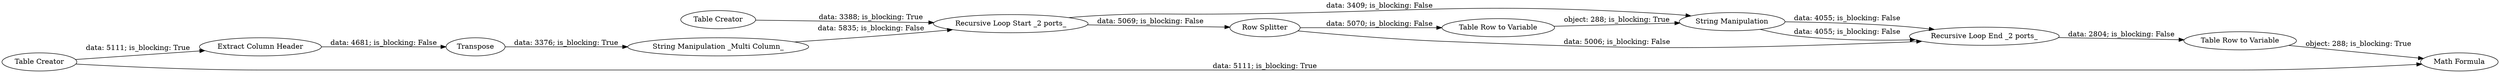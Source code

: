 digraph {
	"5964615032735522510_6" [label="String Manipulation _Multi Column_"]
	"5964615032735522510_12" [label=Transpose]
	"5964615032735522510_3" [label="Extract Column Header"]
	"5964615032735522510_25" [label="Math Formula"]
	"5964615032735522510_2" [label="Table Creator"]
	"5964615032735522510_22" [label="Row Splitter"]
	"5964615032735522510_24" [label="Table Row to Variable"]
	"5964615032735522510_11" [label="Recursive Loop Start _2 ports_"]
	"5964615032735522510_21" [label="Table Row to Variable"]
	"5964615032735522510_23" [label="Recursive Loop End _2 ports_"]
	"5964615032735522510_1" [label="Table Creator"]
	"5964615032735522510_5" [label="String Manipulation"]
	"5964615032735522510_22" -> "5964615032735522510_23" [label="data: 5006; is_blocking: False"]
	"5964615032735522510_2" -> "5964615032735522510_25" [label="data: 5111; is_blocking: True"]
	"5964615032735522510_23" -> "5964615032735522510_24" [label="data: 2804; is_blocking: False"]
	"5964615032735522510_1" -> "5964615032735522510_11" [label="data: 3388; is_blocking: True"]
	"5964615032735522510_11" -> "5964615032735522510_5" [label="data: 3409; is_blocking: False"]
	"5964615032735522510_2" -> "5964615032735522510_3" [label="data: 5111; is_blocking: True"]
	"5964615032735522510_3" -> "5964615032735522510_12" [label="data: 4681; is_blocking: False"]
	"5964615032735522510_21" -> "5964615032735522510_5" [label="object: 288; is_blocking: True"]
	"5964615032735522510_22" -> "5964615032735522510_21" [label="data: 5070; is_blocking: False"]
	"5964615032735522510_5" -> "5964615032735522510_23" [label="data: 4055; is_blocking: False"]
	"5964615032735522510_12" -> "5964615032735522510_6" [label="data: 3376; is_blocking: True"]
	"5964615032735522510_5" -> "5964615032735522510_23" [label="data: 4055; is_blocking: False"]
	"5964615032735522510_6" -> "5964615032735522510_11" [label="data: 5835; is_blocking: False"]
	"5964615032735522510_11" -> "5964615032735522510_22" [label="data: 5069; is_blocking: False"]
	"5964615032735522510_24" -> "5964615032735522510_25" [label="object: 288; is_blocking: True"]
	rankdir=LR
}
